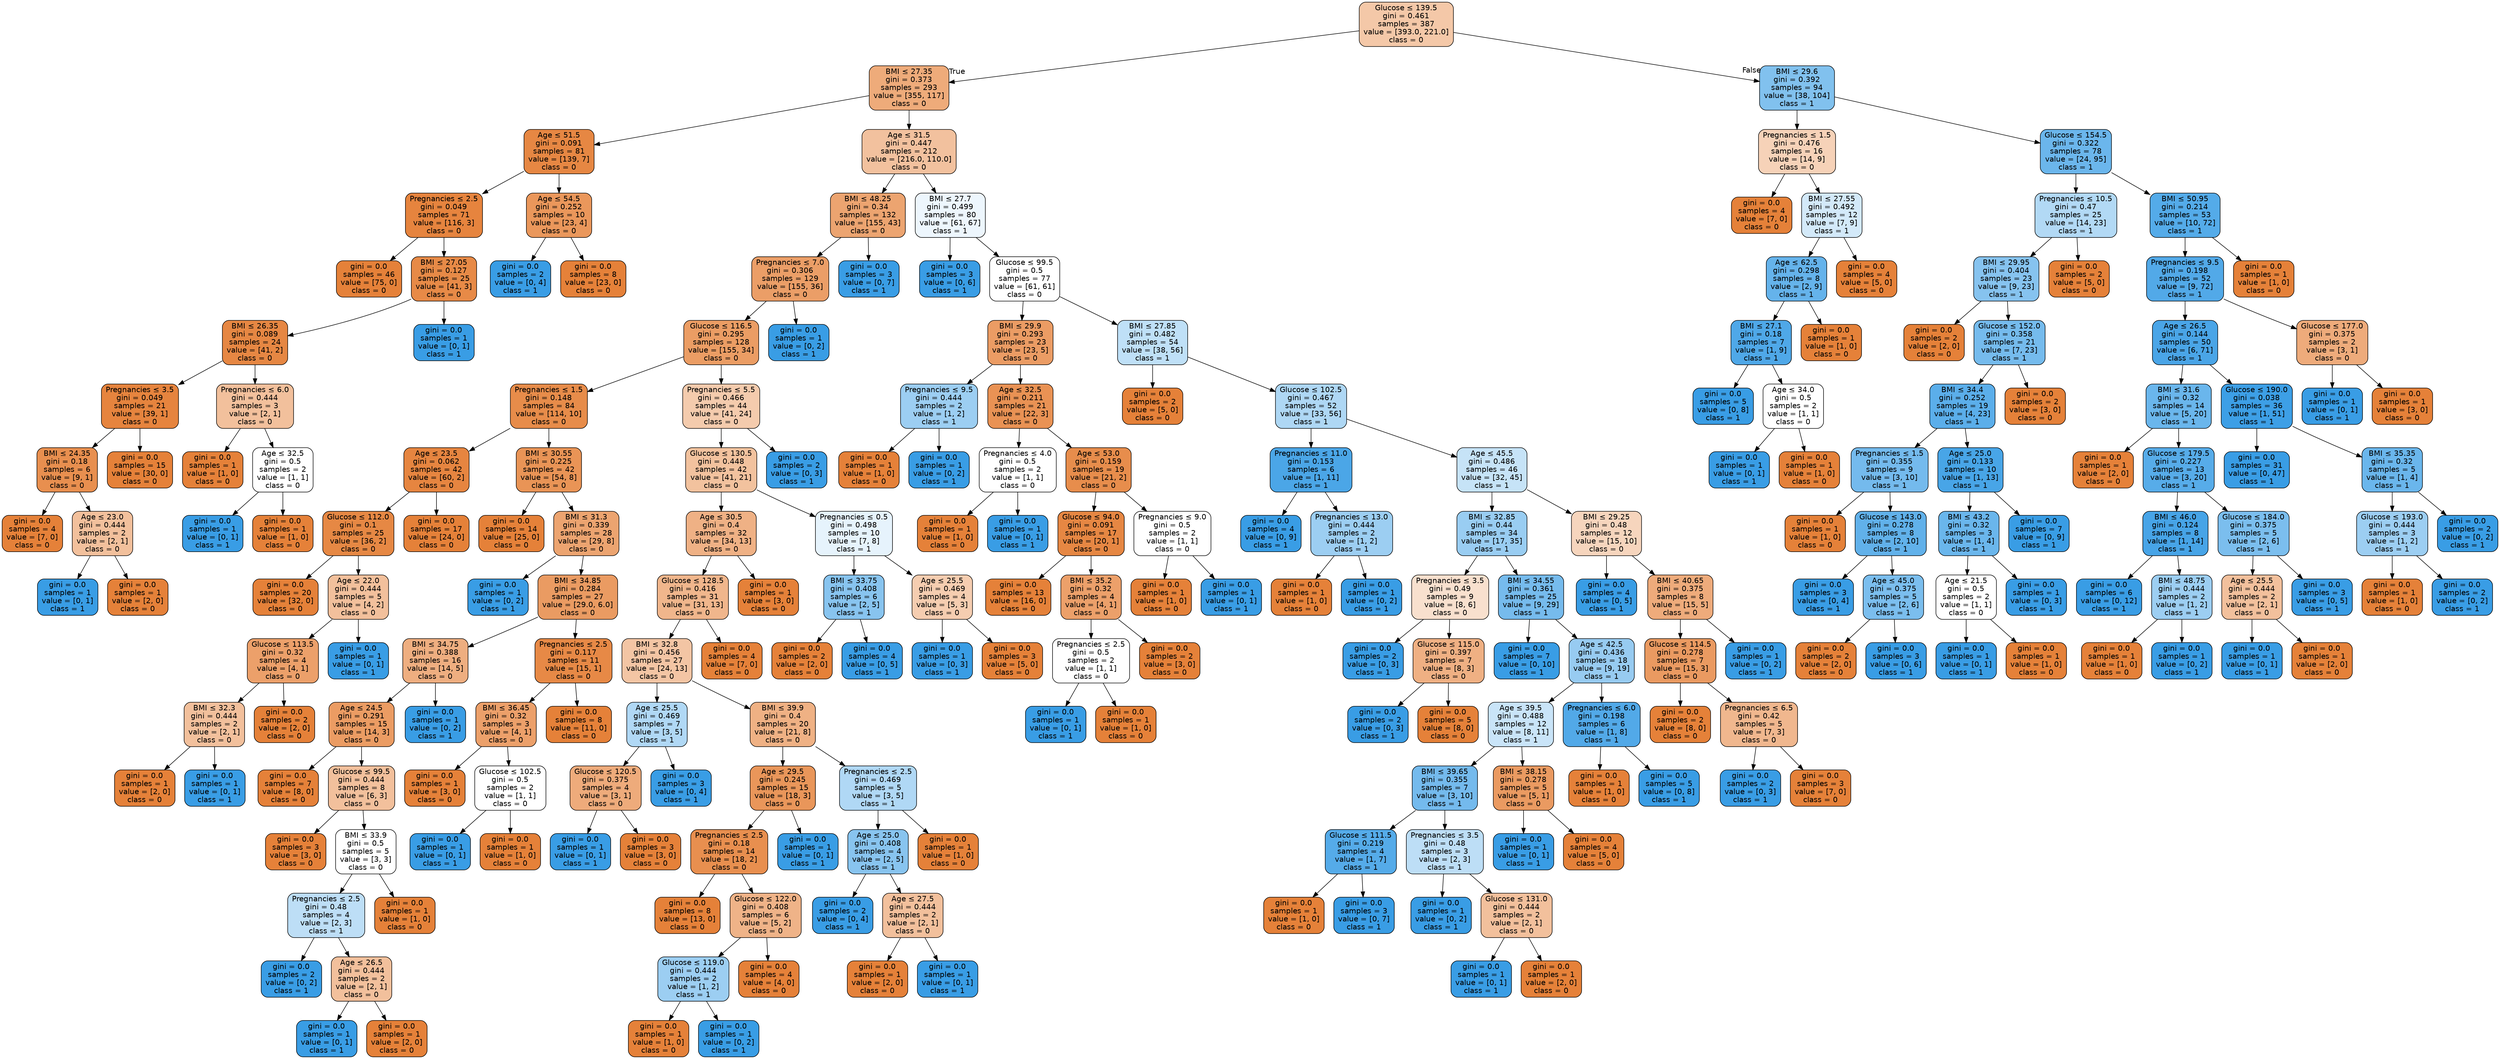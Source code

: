 digraph Tree {
node [shape=box, style="filled, rounded", color="black", fontname="helvetica"] ;
edge [fontname="helvetica"] ;
0 [label=<Glucose &le; 139.5<br/>gini = 0.461<br/>samples = 387<br/>value = [393.0, 221.0]<br/>class = 0>, fillcolor="#f4c8a8"] ;
1 [label=<BMI &le; 27.35<br/>gini = 0.373<br/>samples = 293<br/>value = [355, 117]<br/>class = 0>, fillcolor="#eeab7a"] ;
0 -> 1 [labeldistance=2.5, labelangle=45, headlabel="True"] ;
2 [label=<Age &le; 51.5<br/>gini = 0.091<br/>samples = 81<br/>value = [139, 7]<br/>class = 0>, fillcolor="#e68743"] ;
1 -> 2 ;
3 [label=<Pregnancies &le; 2.5<br/>gini = 0.049<br/>samples = 71<br/>value = [116, 3]<br/>class = 0>, fillcolor="#e6843e"] ;
2 -> 3 ;
4 [label=<gini = 0.0<br/>samples = 46<br/>value = [75, 0]<br/>class = 0>, fillcolor="#e58139"] ;
3 -> 4 ;
5 [label=<BMI &le; 27.05<br/>gini = 0.127<br/>samples = 25<br/>value = [41, 3]<br/>class = 0>, fillcolor="#e78a47"] ;
3 -> 5 ;
6 [label=<BMI &le; 26.35<br/>gini = 0.089<br/>samples = 24<br/>value = [41, 2]<br/>class = 0>, fillcolor="#e68743"] ;
5 -> 6 ;
7 [label=<Pregnancies &le; 3.5<br/>gini = 0.049<br/>samples = 21<br/>value = [39, 1]<br/>class = 0>, fillcolor="#e6843e"] ;
6 -> 7 ;
8 [label=<BMI &le; 24.35<br/>gini = 0.18<br/>samples = 6<br/>value = [9, 1]<br/>class = 0>, fillcolor="#e88f4f"] ;
7 -> 8 ;
9 [label=<gini = 0.0<br/>samples = 4<br/>value = [7, 0]<br/>class = 0>, fillcolor="#e58139"] ;
8 -> 9 ;
10 [label=<Age &le; 23.0<br/>gini = 0.444<br/>samples = 2<br/>value = [2, 1]<br/>class = 0>, fillcolor="#f2c09c"] ;
8 -> 10 ;
11 [label=<gini = 0.0<br/>samples = 1<br/>value = [0, 1]<br/>class = 1>, fillcolor="#399de5"] ;
10 -> 11 ;
12 [label=<gini = 0.0<br/>samples = 1<br/>value = [2, 0]<br/>class = 0>, fillcolor="#e58139"] ;
10 -> 12 ;
13 [label=<gini = 0.0<br/>samples = 15<br/>value = [30, 0]<br/>class = 0>, fillcolor="#e58139"] ;
7 -> 13 ;
14 [label=<Pregnancies &le; 6.0<br/>gini = 0.444<br/>samples = 3<br/>value = [2, 1]<br/>class = 0>, fillcolor="#f2c09c"] ;
6 -> 14 ;
15 [label=<gini = 0.0<br/>samples = 1<br/>value = [1, 0]<br/>class = 0>, fillcolor="#e58139"] ;
14 -> 15 ;
16 [label=<Age &le; 32.5<br/>gini = 0.5<br/>samples = 2<br/>value = [1, 1]<br/>class = 0>, fillcolor="#ffffff"] ;
14 -> 16 ;
17 [label=<gini = 0.0<br/>samples = 1<br/>value = [0, 1]<br/>class = 1>, fillcolor="#399de5"] ;
16 -> 17 ;
18 [label=<gini = 0.0<br/>samples = 1<br/>value = [1, 0]<br/>class = 0>, fillcolor="#e58139"] ;
16 -> 18 ;
19 [label=<gini = 0.0<br/>samples = 1<br/>value = [0, 1]<br/>class = 1>, fillcolor="#399de5"] ;
5 -> 19 ;
20 [label=<Age &le; 54.5<br/>gini = 0.252<br/>samples = 10<br/>value = [23, 4]<br/>class = 0>, fillcolor="#ea975b"] ;
2 -> 20 ;
21 [label=<gini = 0.0<br/>samples = 2<br/>value = [0, 4]<br/>class = 1>, fillcolor="#399de5"] ;
20 -> 21 ;
22 [label=<gini = 0.0<br/>samples = 8<br/>value = [23, 0]<br/>class = 0>, fillcolor="#e58139"] ;
20 -> 22 ;
23 [label=<Age &le; 31.5<br/>gini = 0.447<br/>samples = 212<br/>value = [216.0, 110.0]<br/>class = 0>, fillcolor="#f2c19e"] ;
1 -> 23 ;
24 [label=<BMI &le; 48.25<br/>gini = 0.34<br/>samples = 132<br/>value = [155, 43]<br/>class = 0>, fillcolor="#eca470"] ;
23 -> 24 ;
25 [label=<Pregnancies &le; 7.0<br/>gini = 0.306<br/>samples = 129<br/>value = [155, 36]<br/>class = 0>, fillcolor="#eb9e67"] ;
24 -> 25 ;
26 [label=<Glucose &le; 116.5<br/>gini = 0.295<br/>samples = 128<br/>value = [155, 34]<br/>class = 0>, fillcolor="#eb9d64"] ;
25 -> 26 ;
27 [label=<Pregnancies &le; 1.5<br/>gini = 0.148<br/>samples = 84<br/>value = [114, 10]<br/>class = 0>, fillcolor="#e78c4a"] ;
26 -> 27 ;
28 [label=<Age &le; 23.5<br/>gini = 0.062<br/>samples = 42<br/>value = [60, 2]<br/>class = 0>, fillcolor="#e68540"] ;
27 -> 28 ;
29 [label=<Glucose &le; 112.0<br/>gini = 0.1<br/>samples = 25<br/>value = [36, 2]<br/>class = 0>, fillcolor="#e68844"] ;
28 -> 29 ;
30 [label=<gini = 0.0<br/>samples = 20<br/>value = [32, 0]<br/>class = 0>, fillcolor="#e58139"] ;
29 -> 30 ;
31 [label=<Age &le; 22.0<br/>gini = 0.444<br/>samples = 5<br/>value = [4, 2]<br/>class = 0>, fillcolor="#f2c09c"] ;
29 -> 31 ;
32 [label=<Glucose &le; 113.5<br/>gini = 0.32<br/>samples = 4<br/>value = [4, 1]<br/>class = 0>, fillcolor="#eca06a"] ;
31 -> 32 ;
33 [label=<BMI &le; 32.3<br/>gini = 0.444<br/>samples = 2<br/>value = [2, 1]<br/>class = 0>, fillcolor="#f2c09c"] ;
32 -> 33 ;
34 [label=<gini = 0.0<br/>samples = 1<br/>value = [2, 0]<br/>class = 0>, fillcolor="#e58139"] ;
33 -> 34 ;
35 [label=<gini = 0.0<br/>samples = 1<br/>value = [0, 1]<br/>class = 1>, fillcolor="#399de5"] ;
33 -> 35 ;
36 [label=<gini = 0.0<br/>samples = 2<br/>value = [2, 0]<br/>class = 0>, fillcolor="#e58139"] ;
32 -> 36 ;
37 [label=<gini = 0.0<br/>samples = 1<br/>value = [0, 1]<br/>class = 1>, fillcolor="#399de5"] ;
31 -> 37 ;
38 [label=<gini = 0.0<br/>samples = 17<br/>value = [24, 0]<br/>class = 0>, fillcolor="#e58139"] ;
28 -> 38 ;
39 [label=<BMI &le; 30.55<br/>gini = 0.225<br/>samples = 42<br/>value = [54, 8]<br/>class = 0>, fillcolor="#e99456"] ;
27 -> 39 ;
40 [label=<gini = 0.0<br/>samples = 14<br/>value = [25, 0]<br/>class = 0>, fillcolor="#e58139"] ;
39 -> 40 ;
41 [label=<BMI &le; 31.3<br/>gini = 0.339<br/>samples = 28<br/>value = [29, 8]<br/>class = 0>, fillcolor="#eca470"] ;
39 -> 41 ;
42 [label=<gini = 0.0<br/>samples = 1<br/>value = [0, 2]<br/>class = 1>, fillcolor="#399de5"] ;
41 -> 42 ;
43 [label=<BMI &le; 34.85<br/>gini = 0.284<br/>samples = 27<br/>value = [29.0, 6.0]<br/>class = 0>, fillcolor="#ea9b62"] ;
41 -> 43 ;
44 [label=<BMI &le; 34.75<br/>gini = 0.388<br/>samples = 16<br/>value = [14, 5]<br/>class = 0>, fillcolor="#eeae80"] ;
43 -> 44 ;
45 [label=<Age &le; 24.5<br/>gini = 0.291<br/>samples = 15<br/>value = [14, 3]<br/>class = 0>, fillcolor="#eb9c63"] ;
44 -> 45 ;
46 [label=<gini = 0.0<br/>samples = 7<br/>value = [8, 0]<br/>class = 0>, fillcolor="#e58139"] ;
45 -> 46 ;
47 [label=<Glucose &le; 99.5<br/>gini = 0.444<br/>samples = 8<br/>value = [6, 3]<br/>class = 0>, fillcolor="#f2c09c"] ;
45 -> 47 ;
48 [label=<gini = 0.0<br/>samples = 3<br/>value = [3, 0]<br/>class = 0>, fillcolor="#e58139"] ;
47 -> 48 ;
49 [label=<BMI &le; 33.9<br/>gini = 0.5<br/>samples = 5<br/>value = [3, 3]<br/>class = 0>, fillcolor="#ffffff"] ;
47 -> 49 ;
50 [label=<Pregnancies &le; 2.5<br/>gini = 0.48<br/>samples = 4<br/>value = [2, 3]<br/>class = 1>, fillcolor="#bddef6"] ;
49 -> 50 ;
51 [label=<gini = 0.0<br/>samples = 2<br/>value = [0, 2]<br/>class = 1>, fillcolor="#399de5"] ;
50 -> 51 ;
52 [label=<Age &le; 26.5<br/>gini = 0.444<br/>samples = 2<br/>value = [2, 1]<br/>class = 0>, fillcolor="#f2c09c"] ;
50 -> 52 ;
53 [label=<gini = 0.0<br/>samples = 1<br/>value = [0, 1]<br/>class = 1>, fillcolor="#399de5"] ;
52 -> 53 ;
54 [label=<gini = 0.0<br/>samples = 1<br/>value = [2, 0]<br/>class = 0>, fillcolor="#e58139"] ;
52 -> 54 ;
55 [label=<gini = 0.0<br/>samples = 1<br/>value = [1, 0]<br/>class = 0>, fillcolor="#e58139"] ;
49 -> 55 ;
56 [label=<gini = 0.0<br/>samples = 1<br/>value = [0, 2]<br/>class = 1>, fillcolor="#399de5"] ;
44 -> 56 ;
57 [label=<Pregnancies &le; 2.5<br/>gini = 0.117<br/>samples = 11<br/>value = [15, 1]<br/>class = 0>, fillcolor="#e78946"] ;
43 -> 57 ;
58 [label=<BMI &le; 36.45<br/>gini = 0.32<br/>samples = 3<br/>value = [4, 1]<br/>class = 0>, fillcolor="#eca06a"] ;
57 -> 58 ;
59 [label=<gini = 0.0<br/>samples = 1<br/>value = [3, 0]<br/>class = 0>, fillcolor="#e58139"] ;
58 -> 59 ;
60 [label=<Glucose &le; 102.5<br/>gini = 0.5<br/>samples = 2<br/>value = [1, 1]<br/>class = 0>, fillcolor="#ffffff"] ;
58 -> 60 ;
61 [label=<gini = 0.0<br/>samples = 1<br/>value = [0, 1]<br/>class = 1>, fillcolor="#399de5"] ;
60 -> 61 ;
62 [label=<gini = 0.0<br/>samples = 1<br/>value = [1, 0]<br/>class = 0>, fillcolor="#e58139"] ;
60 -> 62 ;
63 [label=<gini = 0.0<br/>samples = 8<br/>value = [11, 0]<br/>class = 0>, fillcolor="#e58139"] ;
57 -> 63 ;
64 [label=<Pregnancies &le; 5.5<br/>gini = 0.466<br/>samples = 44<br/>value = [41, 24]<br/>class = 0>, fillcolor="#f4cbad"] ;
26 -> 64 ;
65 [label=<Glucose &le; 130.5<br/>gini = 0.448<br/>samples = 42<br/>value = [41, 21]<br/>class = 0>, fillcolor="#f2c29e"] ;
64 -> 65 ;
66 [label=<Age &le; 30.5<br/>gini = 0.4<br/>samples = 32<br/>value = [34, 13]<br/>class = 0>, fillcolor="#efb185"] ;
65 -> 66 ;
67 [label=<Glucose &le; 128.5<br/>gini = 0.416<br/>samples = 31<br/>value = [31, 13]<br/>class = 0>, fillcolor="#f0b68c"] ;
66 -> 67 ;
68 [label=<BMI &le; 32.8<br/>gini = 0.456<br/>samples = 27<br/>value = [24, 13]<br/>class = 0>, fillcolor="#f3c5a4"] ;
67 -> 68 ;
69 [label=<Age &le; 25.5<br/>gini = 0.469<br/>samples = 7<br/>value = [3, 5]<br/>class = 1>, fillcolor="#b0d8f5"] ;
68 -> 69 ;
70 [label=<Glucose &le; 120.5<br/>gini = 0.375<br/>samples = 4<br/>value = [3, 1]<br/>class = 0>, fillcolor="#eeab7b"] ;
69 -> 70 ;
71 [label=<gini = 0.0<br/>samples = 1<br/>value = [0, 1]<br/>class = 1>, fillcolor="#399de5"] ;
70 -> 71 ;
72 [label=<gini = 0.0<br/>samples = 3<br/>value = [3, 0]<br/>class = 0>, fillcolor="#e58139"] ;
70 -> 72 ;
73 [label=<gini = 0.0<br/>samples = 3<br/>value = [0, 4]<br/>class = 1>, fillcolor="#399de5"] ;
69 -> 73 ;
74 [label=<BMI &le; 39.9<br/>gini = 0.4<br/>samples = 20<br/>value = [21, 8]<br/>class = 0>, fillcolor="#efb184"] ;
68 -> 74 ;
75 [label=<Age &le; 29.5<br/>gini = 0.245<br/>samples = 15<br/>value = [18, 3]<br/>class = 0>, fillcolor="#e9965a"] ;
74 -> 75 ;
76 [label=<Pregnancies &le; 2.5<br/>gini = 0.18<br/>samples = 14<br/>value = [18, 2]<br/>class = 0>, fillcolor="#e88f4f"] ;
75 -> 76 ;
77 [label=<gini = 0.0<br/>samples = 8<br/>value = [13, 0]<br/>class = 0>, fillcolor="#e58139"] ;
76 -> 77 ;
78 [label=<Glucose &le; 122.0<br/>gini = 0.408<br/>samples = 6<br/>value = [5, 2]<br/>class = 0>, fillcolor="#efb388"] ;
76 -> 78 ;
79 [label=<Glucose &le; 119.0<br/>gini = 0.444<br/>samples = 2<br/>value = [1, 2]<br/>class = 1>, fillcolor="#9ccef2"] ;
78 -> 79 ;
80 [label=<gini = 0.0<br/>samples = 1<br/>value = [1, 0]<br/>class = 0>, fillcolor="#e58139"] ;
79 -> 80 ;
81 [label=<gini = 0.0<br/>samples = 1<br/>value = [0, 2]<br/>class = 1>, fillcolor="#399de5"] ;
79 -> 81 ;
82 [label=<gini = 0.0<br/>samples = 4<br/>value = [4, 0]<br/>class = 0>, fillcolor="#e58139"] ;
78 -> 82 ;
83 [label=<gini = 0.0<br/>samples = 1<br/>value = [0, 1]<br/>class = 1>, fillcolor="#399de5"] ;
75 -> 83 ;
84 [label=<Pregnancies &le; 2.5<br/>gini = 0.469<br/>samples = 5<br/>value = [3, 5]<br/>class = 1>, fillcolor="#b0d8f5"] ;
74 -> 84 ;
85 [label=<Age &le; 25.0<br/>gini = 0.408<br/>samples = 4<br/>value = [2, 5]<br/>class = 1>, fillcolor="#88c4ef"] ;
84 -> 85 ;
86 [label=<gini = 0.0<br/>samples = 2<br/>value = [0, 4]<br/>class = 1>, fillcolor="#399de5"] ;
85 -> 86 ;
87 [label=<Age &le; 27.5<br/>gini = 0.444<br/>samples = 2<br/>value = [2, 1]<br/>class = 0>, fillcolor="#f2c09c"] ;
85 -> 87 ;
88 [label=<gini = 0.0<br/>samples = 1<br/>value = [2, 0]<br/>class = 0>, fillcolor="#e58139"] ;
87 -> 88 ;
89 [label=<gini = 0.0<br/>samples = 1<br/>value = [0, 1]<br/>class = 1>, fillcolor="#399de5"] ;
87 -> 89 ;
90 [label=<gini = 0.0<br/>samples = 1<br/>value = [1, 0]<br/>class = 0>, fillcolor="#e58139"] ;
84 -> 90 ;
91 [label=<gini = 0.0<br/>samples = 4<br/>value = [7, 0]<br/>class = 0>, fillcolor="#e58139"] ;
67 -> 91 ;
92 [label=<gini = 0.0<br/>samples = 1<br/>value = [3, 0]<br/>class = 0>, fillcolor="#e58139"] ;
66 -> 92 ;
93 [label=<Pregnancies &le; 0.5<br/>gini = 0.498<br/>samples = 10<br/>value = [7, 8]<br/>class = 1>, fillcolor="#e6f3fc"] ;
65 -> 93 ;
94 [label=<BMI &le; 33.75<br/>gini = 0.408<br/>samples = 6<br/>value = [2, 5]<br/>class = 1>, fillcolor="#88c4ef"] ;
93 -> 94 ;
95 [label=<gini = 0.0<br/>samples = 2<br/>value = [2, 0]<br/>class = 0>, fillcolor="#e58139"] ;
94 -> 95 ;
96 [label=<gini = 0.0<br/>samples = 4<br/>value = [0, 5]<br/>class = 1>, fillcolor="#399de5"] ;
94 -> 96 ;
97 [label=<Age &le; 25.5<br/>gini = 0.469<br/>samples = 4<br/>value = [5, 3]<br/>class = 0>, fillcolor="#f5cdb0"] ;
93 -> 97 ;
98 [label=<gini = 0.0<br/>samples = 1<br/>value = [0, 3]<br/>class = 1>, fillcolor="#399de5"] ;
97 -> 98 ;
99 [label=<gini = 0.0<br/>samples = 3<br/>value = [5, 0]<br/>class = 0>, fillcolor="#e58139"] ;
97 -> 99 ;
100 [label=<gini = 0.0<br/>samples = 2<br/>value = [0, 3]<br/>class = 1>, fillcolor="#399de5"] ;
64 -> 100 ;
101 [label=<gini = 0.0<br/>samples = 1<br/>value = [0, 2]<br/>class = 1>, fillcolor="#399de5"] ;
25 -> 101 ;
102 [label=<gini = 0.0<br/>samples = 3<br/>value = [0, 7]<br/>class = 1>, fillcolor="#399de5"] ;
24 -> 102 ;
103 [label=<BMI &le; 27.7<br/>gini = 0.499<br/>samples = 80<br/>value = [61, 67]<br/>class = 1>, fillcolor="#edf6fd"] ;
23 -> 103 ;
104 [label=<gini = 0.0<br/>samples = 3<br/>value = [0, 6]<br/>class = 1>, fillcolor="#399de5"] ;
103 -> 104 ;
105 [label=<Glucose &le; 99.5<br/>gini = 0.5<br/>samples = 77<br/>value = [61, 61]<br/>class = 0>, fillcolor="#ffffff"] ;
103 -> 105 ;
106 [label=<BMI &le; 29.9<br/>gini = 0.293<br/>samples = 23<br/>value = [23, 5]<br/>class = 0>, fillcolor="#eb9c64"] ;
105 -> 106 ;
107 [label=<Pregnancies &le; 9.5<br/>gini = 0.444<br/>samples = 2<br/>value = [1, 2]<br/>class = 1>, fillcolor="#9ccef2"] ;
106 -> 107 ;
108 [label=<gini = 0.0<br/>samples = 1<br/>value = [1, 0]<br/>class = 0>, fillcolor="#e58139"] ;
107 -> 108 ;
109 [label=<gini = 0.0<br/>samples = 1<br/>value = [0, 2]<br/>class = 1>, fillcolor="#399de5"] ;
107 -> 109 ;
110 [label=<Age &le; 32.5<br/>gini = 0.211<br/>samples = 21<br/>value = [22, 3]<br/>class = 0>, fillcolor="#e99254"] ;
106 -> 110 ;
111 [label=<Pregnancies &le; 4.0<br/>gini = 0.5<br/>samples = 2<br/>value = [1, 1]<br/>class = 0>, fillcolor="#ffffff"] ;
110 -> 111 ;
112 [label=<gini = 0.0<br/>samples = 1<br/>value = [1, 0]<br/>class = 0>, fillcolor="#e58139"] ;
111 -> 112 ;
113 [label=<gini = 0.0<br/>samples = 1<br/>value = [0, 1]<br/>class = 1>, fillcolor="#399de5"] ;
111 -> 113 ;
114 [label=<Age &le; 53.0<br/>gini = 0.159<br/>samples = 19<br/>value = [21, 2]<br/>class = 0>, fillcolor="#e78d4c"] ;
110 -> 114 ;
115 [label=<Glucose &le; 94.0<br/>gini = 0.091<br/>samples = 17<br/>value = [20, 1]<br/>class = 0>, fillcolor="#e68743"] ;
114 -> 115 ;
116 [label=<gini = 0.0<br/>samples = 13<br/>value = [16, 0]<br/>class = 0>, fillcolor="#e58139"] ;
115 -> 116 ;
117 [label=<BMI &le; 35.2<br/>gini = 0.32<br/>samples = 4<br/>value = [4, 1]<br/>class = 0>, fillcolor="#eca06a"] ;
115 -> 117 ;
118 [label=<Pregnancies &le; 2.5<br/>gini = 0.5<br/>samples = 2<br/>value = [1, 1]<br/>class = 0>, fillcolor="#ffffff"] ;
117 -> 118 ;
119 [label=<gini = 0.0<br/>samples = 1<br/>value = [0, 1]<br/>class = 1>, fillcolor="#399de5"] ;
118 -> 119 ;
120 [label=<gini = 0.0<br/>samples = 1<br/>value = [1, 0]<br/>class = 0>, fillcolor="#e58139"] ;
118 -> 120 ;
121 [label=<gini = 0.0<br/>samples = 2<br/>value = [3, 0]<br/>class = 0>, fillcolor="#e58139"] ;
117 -> 121 ;
122 [label=<Pregnancies &le; 9.0<br/>gini = 0.5<br/>samples = 2<br/>value = [1, 1]<br/>class = 0>, fillcolor="#ffffff"] ;
114 -> 122 ;
123 [label=<gini = 0.0<br/>samples = 1<br/>value = [1, 0]<br/>class = 0>, fillcolor="#e58139"] ;
122 -> 123 ;
124 [label=<gini = 0.0<br/>samples = 1<br/>value = [0, 1]<br/>class = 1>, fillcolor="#399de5"] ;
122 -> 124 ;
125 [label=<BMI &le; 27.85<br/>gini = 0.482<br/>samples = 54<br/>value = [38, 56]<br/>class = 1>, fillcolor="#bfe0f7"] ;
105 -> 125 ;
126 [label=<gini = 0.0<br/>samples = 2<br/>value = [5, 0]<br/>class = 0>, fillcolor="#e58139"] ;
125 -> 126 ;
127 [label=<Glucose &le; 102.5<br/>gini = 0.467<br/>samples = 52<br/>value = [33, 56]<br/>class = 1>, fillcolor="#aed7f4"] ;
125 -> 127 ;
128 [label=<Pregnancies &le; 11.0<br/>gini = 0.153<br/>samples = 6<br/>value = [1, 11]<br/>class = 1>, fillcolor="#4ba6e7"] ;
127 -> 128 ;
129 [label=<gini = 0.0<br/>samples = 4<br/>value = [0, 9]<br/>class = 1>, fillcolor="#399de5"] ;
128 -> 129 ;
130 [label=<Pregnancies &le; 13.0<br/>gini = 0.444<br/>samples = 2<br/>value = [1, 2]<br/>class = 1>, fillcolor="#9ccef2"] ;
128 -> 130 ;
131 [label=<gini = 0.0<br/>samples = 1<br/>value = [1, 0]<br/>class = 0>, fillcolor="#e58139"] ;
130 -> 131 ;
132 [label=<gini = 0.0<br/>samples = 1<br/>value = [0, 2]<br/>class = 1>, fillcolor="#399de5"] ;
130 -> 132 ;
133 [label=<Age &le; 45.5<br/>gini = 0.486<br/>samples = 46<br/>value = [32, 45]<br/>class = 1>, fillcolor="#c6e3f7"] ;
127 -> 133 ;
134 [label=<BMI &le; 32.85<br/>gini = 0.44<br/>samples = 34<br/>value = [17, 35]<br/>class = 1>, fillcolor="#99cdf2"] ;
133 -> 134 ;
135 [label=<Pregnancies &le; 3.5<br/>gini = 0.49<br/>samples = 9<br/>value = [8, 6]<br/>class = 0>, fillcolor="#f8e0ce"] ;
134 -> 135 ;
136 [label=<gini = 0.0<br/>samples = 2<br/>value = [0, 3]<br/>class = 1>, fillcolor="#399de5"] ;
135 -> 136 ;
137 [label=<Glucose &le; 115.0<br/>gini = 0.397<br/>samples = 7<br/>value = [8, 3]<br/>class = 0>, fillcolor="#efb083"] ;
135 -> 137 ;
138 [label=<gini = 0.0<br/>samples = 2<br/>value = [0, 3]<br/>class = 1>, fillcolor="#399de5"] ;
137 -> 138 ;
139 [label=<gini = 0.0<br/>samples = 5<br/>value = [8, 0]<br/>class = 0>, fillcolor="#e58139"] ;
137 -> 139 ;
140 [label=<BMI &le; 34.55<br/>gini = 0.361<br/>samples = 25<br/>value = [9, 29]<br/>class = 1>, fillcolor="#76bbed"] ;
134 -> 140 ;
141 [label=<gini = 0.0<br/>samples = 7<br/>value = [0, 10]<br/>class = 1>, fillcolor="#399de5"] ;
140 -> 141 ;
142 [label=<Age &le; 42.5<br/>gini = 0.436<br/>samples = 18<br/>value = [9, 19]<br/>class = 1>, fillcolor="#97cbf1"] ;
140 -> 142 ;
143 [label=<Age &le; 39.5<br/>gini = 0.488<br/>samples = 12<br/>value = [8, 11]<br/>class = 1>, fillcolor="#c9e4f8"] ;
142 -> 143 ;
144 [label=<BMI &le; 39.65<br/>gini = 0.355<br/>samples = 7<br/>value = [3, 10]<br/>class = 1>, fillcolor="#74baed"] ;
143 -> 144 ;
145 [label=<Glucose &le; 111.5<br/>gini = 0.219<br/>samples = 4<br/>value = [1, 7]<br/>class = 1>, fillcolor="#55abe9"] ;
144 -> 145 ;
146 [label=<gini = 0.0<br/>samples = 1<br/>value = [1, 0]<br/>class = 0>, fillcolor="#e58139"] ;
145 -> 146 ;
147 [label=<gini = 0.0<br/>samples = 3<br/>value = [0, 7]<br/>class = 1>, fillcolor="#399de5"] ;
145 -> 147 ;
148 [label=<Pregnancies &le; 3.5<br/>gini = 0.48<br/>samples = 3<br/>value = [2, 3]<br/>class = 1>, fillcolor="#bddef6"] ;
144 -> 148 ;
149 [label=<gini = 0.0<br/>samples = 1<br/>value = [0, 2]<br/>class = 1>, fillcolor="#399de5"] ;
148 -> 149 ;
150 [label=<Glucose &le; 131.0<br/>gini = 0.444<br/>samples = 2<br/>value = [2, 1]<br/>class = 0>, fillcolor="#f2c09c"] ;
148 -> 150 ;
151 [label=<gini = 0.0<br/>samples = 1<br/>value = [0, 1]<br/>class = 1>, fillcolor="#399de5"] ;
150 -> 151 ;
152 [label=<gini = 0.0<br/>samples = 1<br/>value = [2, 0]<br/>class = 0>, fillcolor="#e58139"] ;
150 -> 152 ;
153 [label=<BMI &le; 38.15<br/>gini = 0.278<br/>samples = 5<br/>value = [5, 1]<br/>class = 0>, fillcolor="#ea9a61"] ;
143 -> 153 ;
154 [label=<gini = 0.0<br/>samples = 1<br/>value = [0, 1]<br/>class = 1>, fillcolor="#399de5"] ;
153 -> 154 ;
155 [label=<gini = 0.0<br/>samples = 4<br/>value = [5, 0]<br/>class = 0>, fillcolor="#e58139"] ;
153 -> 155 ;
156 [label=<Pregnancies &le; 6.0<br/>gini = 0.198<br/>samples = 6<br/>value = [1, 8]<br/>class = 1>, fillcolor="#52a9e8"] ;
142 -> 156 ;
157 [label=<gini = 0.0<br/>samples = 1<br/>value = [1, 0]<br/>class = 0>, fillcolor="#e58139"] ;
156 -> 157 ;
158 [label=<gini = 0.0<br/>samples = 5<br/>value = [0, 8]<br/>class = 1>, fillcolor="#399de5"] ;
156 -> 158 ;
159 [label=<BMI &le; 29.25<br/>gini = 0.48<br/>samples = 12<br/>value = [15, 10]<br/>class = 0>, fillcolor="#f6d5bd"] ;
133 -> 159 ;
160 [label=<gini = 0.0<br/>samples = 4<br/>value = [0, 5]<br/>class = 1>, fillcolor="#399de5"] ;
159 -> 160 ;
161 [label=<BMI &le; 40.65<br/>gini = 0.375<br/>samples = 8<br/>value = [15, 5]<br/>class = 0>, fillcolor="#eeab7b"] ;
159 -> 161 ;
162 [label=<Glucose &le; 114.5<br/>gini = 0.278<br/>samples = 7<br/>value = [15, 3]<br/>class = 0>, fillcolor="#ea9a61"] ;
161 -> 162 ;
163 [label=<gini = 0.0<br/>samples = 2<br/>value = [8, 0]<br/>class = 0>, fillcolor="#e58139"] ;
162 -> 163 ;
164 [label=<Pregnancies &le; 6.5<br/>gini = 0.42<br/>samples = 5<br/>value = [7, 3]<br/>class = 0>, fillcolor="#f0b78e"] ;
162 -> 164 ;
165 [label=<gini = 0.0<br/>samples = 2<br/>value = [0, 3]<br/>class = 1>, fillcolor="#399de5"] ;
164 -> 165 ;
166 [label=<gini = 0.0<br/>samples = 3<br/>value = [7, 0]<br/>class = 0>, fillcolor="#e58139"] ;
164 -> 166 ;
167 [label=<gini = 0.0<br/>samples = 1<br/>value = [0, 2]<br/>class = 1>, fillcolor="#399de5"] ;
161 -> 167 ;
168 [label=<BMI &le; 29.6<br/>gini = 0.392<br/>samples = 94<br/>value = [38, 104]<br/>class = 1>, fillcolor="#81c1ee"] ;
0 -> 168 [labeldistance=2.5, labelangle=-45, headlabel="False"] ;
169 [label=<Pregnancies &le; 1.5<br/>gini = 0.476<br/>samples = 16<br/>value = [14, 9]<br/>class = 0>, fillcolor="#f6d2b8"] ;
168 -> 169 ;
170 [label=<gini = 0.0<br/>samples = 4<br/>value = [7, 0]<br/>class = 0>, fillcolor="#e58139"] ;
169 -> 170 ;
171 [label=<BMI &le; 27.55<br/>gini = 0.492<br/>samples = 12<br/>value = [7, 9]<br/>class = 1>, fillcolor="#d3e9f9"] ;
169 -> 171 ;
172 [label=<Age &le; 62.5<br/>gini = 0.298<br/>samples = 8<br/>value = [2, 9]<br/>class = 1>, fillcolor="#65b3eb"] ;
171 -> 172 ;
173 [label=<BMI &le; 27.1<br/>gini = 0.18<br/>samples = 7<br/>value = [1, 9]<br/>class = 1>, fillcolor="#4fa8e8"] ;
172 -> 173 ;
174 [label=<gini = 0.0<br/>samples = 5<br/>value = [0, 8]<br/>class = 1>, fillcolor="#399de5"] ;
173 -> 174 ;
175 [label=<Age &le; 34.0<br/>gini = 0.5<br/>samples = 2<br/>value = [1, 1]<br/>class = 0>, fillcolor="#ffffff"] ;
173 -> 175 ;
176 [label=<gini = 0.0<br/>samples = 1<br/>value = [0, 1]<br/>class = 1>, fillcolor="#399de5"] ;
175 -> 176 ;
177 [label=<gini = 0.0<br/>samples = 1<br/>value = [1, 0]<br/>class = 0>, fillcolor="#e58139"] ;
175 -> 177 ;
178 [label=<gini = 0.0<br/>samples = 1<br/>value = [1, 0]<br/>class = 0>, fillcolor="#e58139"] ;
172 -> 178 ;
179 [label=<gini = 0.0<br/>samples = 4<br/>value = [5, 0]<br/>class = 0>, fillcolor="#e58139"] ;
171 -> 179 ;
180 [label=<Glucose &le; 154.5<br/>gini = 0.322<br/>samples = 78<br/>value = [24, 95]<br/>class = 1>, fillcolor="#6bb6ec"] ;
168 -> 180 ;
181 [label=<Pregnancies &le; 10.5<br/>gini = 0.47<br/>samples = 25<br/>value = [14, 23]<br/>class = 1>, fillcolor="#b2d9f5"] ;
180 -> 181 ;
182 [label=<BMI &le; 29.95<br/>gini = 0.404<br/>samples = 23<br/>value = [9, 23]<br/>class = 1>, fillcolor="#86c3ef"] ;
181 -> 182 ;
183 [label=<gini = 0.0<br/>samples = 2<br/>value = [2, 0]<br/>class = 0>, fillcolor="#e58139"] ;
182 -> 183 ;
184 [label=<Glucose &le; 152.0<br/>gini = 0.358<br/>samples = 21<br/>value = [7, 23]<br/>class = 1>, fillcolor="#75bbed"] ;
182 -> 184 ;
185 [label=<BMI &le; 34.4<br/>gini = 0.252<br/>samples = 19<br/>value = [4, 23]<br/>class = 1>, fillcolor="#5baeea"] ;
184 -> 185 ;
186 [label=<Pregnancies &le; 1.5<br/>gini = 0.355<br/>samples = 9<br/>value = [3, 10]<br/>class = 1>, fillcolor="#74baed"] ;
185 -> 186 ;
187 [label=<gini = 0.0<br/>samples = 1<br/>value = [1, 0]<br/>class = 0>, fillcolor="#e58139"] ;
186 -> 187 ;
188 [label=<Glucose &le; 143.0<br/>gini = 0.278<br/>samples = 8<br/>value = [2, 10]<br/>class = 1>, fillcolor="#61b1ea"] ;
186 -> 188 ;
189 [label=<gini = 0.0<br/>samples = 3<br/>value = [0, 4]<br/>class = 1>, fillcolor="#399de5"] ;
188 -> 189 ;
190 [label=<Age &le; 45.0<br/>gini = 0.375<br/>samples = 5<br/>value = [2, 6]<br/>class = 1>, fillcolor="#7bbeee"] ;
188 -> 190 ;
191 [label=<gini = 0.0<br/>samples = 2<br/>value = [2, 0]<br/>class = 0>, fillcolor="#e58139"] ;
190 -> 191 ;
192 [label=<gini = 0.0<br/>samples = 3<br/>value = [0, 6]<br/>class = 1>, fillcolor="#399de5"] ;
190 -> 192 ;
193 [label=<Age &le; 25.0<br/>gini = 0.133<br/>samples = 10<br/>value = [1, 13]<br/>class = 1>, fillcolor="#48a5e7"] ;
185 -> 193 ;
194 [label=<BMI &le; 43.2<br/>gini = 0.32<br/>samples = 3<br/>value = [1, 4]<br/>class = 1>, fillcolor="#6ab6ec"] ;
193 -> 194 ;
195 [label=<Age &le; 21.5<br/>gini = 0.5<br/>samples = 2<br/>value = [1, 1]<br/>class = 0>, fillcolor="#ffffff"] ;
194 -> 195 ;
196 [label=<gini = 0.0<br/>samples = 1<br/>value = [0, 1]<br/>class = 1>, fillcolor="#399de5"] ;
195 -> 196 ;
197 [label=<gini = 0.0<br/>samples = 1<br/>value = [1, 0]<br/>class = 0>, fillcolor="#e58139"] ;
195 -> 197 ;
198 [label=<gini = 0.0<br/>samples = 1<br/>value = [0, 3]<br/>class = 1>, fillcolor="#399de5"] ;
194 -> 198 ;
199 [label=<gini = 0.0<br/>samples = 7<br/>value = [0, 9]<br/>class = 1>, fillcolor="#399de5"] ;
193 -> 199 ;
200 [label=<gini = 0.0<br/>samples = 2<br/>value = [3, 0]<br/>class = 0>, fillcolor="#e58139"] ;
184 -> 200 ;
201 [label=<gini = 0.0<br/>samples = 2<br/>value = [5, 0]<br/>class = 0>, fillcolor="#e58139"] ;
181 -> 201 ;
202 [label=<BMI &le; 50.95<br/>gini = 0.214<br/>samples = 53<br/>value = [10, 72]<br/>class = 1>, fillcolor="#54abe9"] ;
180 -> 202 ;
203 [label=<Pregnancies &le; 9.5<br/>gini = 0.198<br/>samples = 52<br/>value = [9, 72]<br/>class = 1>, fillcolor="#52a9e8"] ;
202 -> 203 ;
204 [label=<Age &le; 26.5<br/>gini = 0.144<br/>samples = 50<br/>value = [6, 71]<br/>class = 1>, fillcolor="#4aa5e7"] ;
203 -> 204 ;
205 [label=<BMI &le; 31.6<br/>gini = 0.32<br/>samples = 14<br/>value = [5, 20]<br/>class = 1>, fillcolor="#6ab6ec"] ;
204 -> 205 ;
206 [label=<gini = 0.0<br/>samples = 1<br/>value = [2, 0]<br/>class = 0>, fillcolor="#e58139"] ;
205 -> 206 ;
207 [label=<Glucose &le; 179.5<br/>gini = 0.227<br/>samples = 13<br/>value = [3, 20]<br/>class = 1>, fillcolor="#57ace9"] ;
205 -> 207 ;
208 [label=<BMI &le; 46.0<br/>gini = 0.124<br/>samples = 8<br/>value = [1, 14]<br/>class = 1>, fillcolor="#47a4e7"] ;
207 -> 208 ;
209 [label=<gini = 0.0<br/>samples = 6<br/>value = [0, 12]<br/>class = 1>, fillcolor="#399de5"] ;
208 -> 209 ;
210 [label=<BMI &le; 48.75<br/>gini = 0.444<br/>samples = 2<br/>value = [1, 2]<br/>class = 1>, fillcolor="#9ccef2"] ;
208 -> 210 ;
211 [label=<gini = 0.0<br/>samples = 1<br/>value = [1, 0]<br/>class = 0>, fillcolor="#e58139"] ;
210 -> 211 ;
212 [label=<gini = 0.0<br/>samples = 1<br/>value = [0, 2]<br/>class = 1>, fillcolor="#399de5"] ;
210 -> 212 ;
213 [label=<Glucose &le; 184.0<br/>gini = 0.375<br/>samples = 5<br/>value = [2, 6]<br/>class = 1>, fillcolor="#7bbeee"] ;
207 -> 213 ;
214 [label=<Age &le; 25.5<br/>gini = 0.444<br/>samples = 2<br/>value = [2, 1]<br/>class = 0>, fillcolor="#f2c09c"] ;
213 -> 214 ;
215 [label=<gini = 0.0<br/>samples = 1<br/>value = [0, 1]<br/>class = 1>, fillcolor="#399de5"] ;
214 -> 215 ;
216 [label=<gini = 0.0<br/>samples = 1<br/>value = [2, 0]<br/>class = 0>, fillcolor="#e58139"] ;
214 -> 216 ;
217 [label=<gini = 0.0<br/>samples = 3<br/>value = [0, 5]<br/>class = 1>, fillcolor="#399de5"] ;
213 -> 217 ;
218 [label=<Glucose &le; 190.0<br/>gini = 0.038<br/>samples = 36<br/>value = [1, 51]<br/>class = 1>, fillcolor="#3d9fe6"] ;
204 -> 218 ;
219 [label=<gini = 0.0<br/>samples = 31<br/>value = [0, 47]<br/>class = 1>, fillcolor="#399de5"] ;
218 -> 219 ;
220 [label=<BMI &le; 35.35<br/>gini = 0.32<br/>samples = 5<br/>value = [1, 4]<br/>class = 1>, fillcolor="#6ab6ec"] ;
218 -> 220 ;
221 [label=<Glucose &le; 193.0<br/>gini = 0.444<br/>samples = 3<br/>value = [1, 2]<br/>class = 1>, fillcolor="#9ccef2"] ;
220 -> 221 ;
222 [label=<gini = 0.0<br/>samples = 1<br/>value = [1, 0]<br/>class = 0>, fillcolor="#e58139"] ;
221 -> 222 ;
223 [label=<gini = 0.0<br/>samples = 2<br/>value = [0, 2]<br/>class = 1>, fillcolor="#399de5"] ;
221 -> 223 ;
224 [label=<gini = 0.0<br/>samples = 2<br/>value = [0, 2]<br/>class = 1>, fillcolor="#399de5"] ;
220 -> 224 ;
225 [label=<Glucose &le; 177.0<br/>gini = 0.375<br/>samples = 2<br/>value = [3, 1]<br/>class = 0>, fillcolor="#eeab7b"] ;
203 -> 225 ;
226 [label=<gini = 0.0<br/>samples = 1<br/>value = [0, 1]<br/>class = 1>, fillcolor="#399de5"] ;
225 -> 226 ;
227 [label=<gini = 0.0<br/>samples = 1<br/>value = [3, 0]<br/>class = 0>, fillcolor="#e58139"] ;
225 -> 227 ;
228 [label=<gini = 0.0<br/>samples = 1<br/>value = [1, 0]<br/>class = 0>, fillcolor="#e58139"] ;
202 -> 228 ;
}